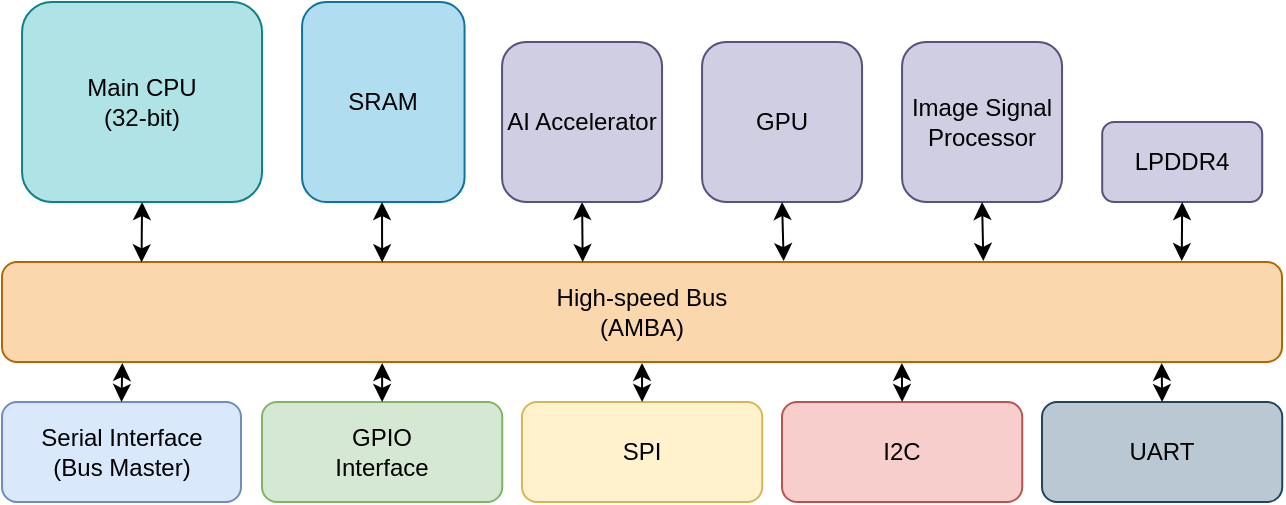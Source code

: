 <mxfile version="24.7.13">
  <diagram name="Page-1" id="7c7Gsr3EZ65wrOukpcMr">
    <mxGraphModel dx="1392" dy="1414" grid="1" gridSize="10" guides="1" tooltips="1" connect="1" arrows="1" fold="1" page="0" pageScale="1" pageWidth="850" pageHeight="1100" math="0" shadow="0">
      <root>
        <mxCell id="0" />
        <mxCell id="1" parent="0" />
        <mxCell id="WEE4pHvyWrbr1R9gSWEm-3" value="&lt;div&gt;High-speed Bus&lt;/div&gt;&lt;div&gt;(AMBA)&lt;br&gt;&lt;/div&gt;" style="rounded=1;whiteSpace=wrap;html=1;points=[[0.09,0,0,0,0]];fillColor=#fad7ac;strokeColor=#b46504;" vertex="1" parent="1">
          <mxGeometry x="-40" y="-530" width="640" height="50" as="geometry" />
        </mxCell>
        <mxCell id="WEE4pHvyWrbr1R9gSWEm-4" value="&lt;div&gt;Main CPU&lt;/div&gt;&lt;div&gt;(32-bit)&lt;br&gt;&lt;/div&gt;" style="rounded=1;whiteSpace=wrap;html=1;fillColor=#b0e3e6;strokeColor=#0e8088;" vertex="1" parent="1">
          <mxGeometry x="-29.97" y="-660" width="120" height="100" as="geometry" />
        </mxCell>
        <mxCell id="WEE4pHvyWrbr1R9gSWEm-5" value="SRAM" style="rounded=1;whiteSpace=wrap;html=1;fillColor=#b1ddf0;strokeColor=#10739e;" vertex="1" parent="1">
          <mxGeometry x="110.03" y="-660" width="81.25" height="100" as="geometry" />
        </mxCell>
        <mxCell id="WEE4pHvyWrbr1R9gSWEm-6" value="&lt;div&gt;Serial Interface&lt;/div&gt;&lt;div&gt;(Bus Master)&lt;br&gt;&lt;/div&gt;" style="rounded=1;whiteSpace=wrap;html=1;fillColor=#dae8fc;strokeColor=#6c8ebf;" vertex="1" parent="1">
          <mxGeometry x="-40" y="-460" width="119.5" height="50" as="geometry" />
        </mxCell>
        <mxCell id="WEE4pHvyWrbr1R9gSWEm-9" value="&lt;div&gt;GPIO&lt;/div&gt;&lt;div&gt;Interface&lt;br&gt;&lt;/div&gt;" style="rounded=1;whiteSpace=wrap;html=1;fillColor=#d5e8d4;strokeColor=#82b366;" vertex="1" parent="1">
          <mxGeometry x="90" y="-460" width="120.13" height="50" as="geometry" />
        </mxCell>
        <mxCell id="WEE4pHvyWrbr1R9gSWEm-11" value="SPI" style="rounded=1;whiteSpace=wrap;html=1;fillColor=#fff2cc;strokeColor=#d6b656;" vertex="1" parent="1">
          <mxGeometry x="220" y="-460" width="120.13" height="50" as="geometry" />
        </mxCell>
        <mxCell id="WEE4pHvyWrbr1R9gSWEm-24" style="edgeStyle=orthogonalEdgeStyle;rounded=0;orthogonalLoop=1;jettySize=auto;html=1;exitX=0.5;exitY=1;exitDx=0;exitDy=0;entryX=0.438;entryY=0;entryDx=0;entryDy=0;entryPerimeter=0;startArrow=classic;startFill=1;" edge="1" parent="1" source="WEE4pHvyWrbr1R9gSWEm-12">
          <mxGeometry relative="1" as="geometry">
            <mxPoint x="250.35" y="-530" as="targetPoint" />
          </mxGeometry>
        </mxCell>
        <mxCell id="WEE4pHvyWrbr1R9gSWEm-12" value="AI Accelerator" style="rounded=1;whiteSpace=wrap;html=1;fillColor=#d0cee2;strokeColor=#56517e;" vertex="1" parent="1">
          <mxGeometry x="210.03" y="-640" width="80" height="80" as="geometry" />
        </mxCell>
        <mxCell id="WEE4pHvyWrbr1R9gSWEm-13" value="GPU" style="rounded=1;whiteSpace=wrap;html=1;fillColor=#d0cee2;strokeColor=#56517e;" vertex="1" parent="1">
          <mxGeometry x="310.03" y="-640" width="80" height="80" as="geometry" />
        </mxCell>
        <mxCell id="WEE4pHvyWrbr1R9gSWEm-17" value="I2C" style="rounded=1;whiteSpace=wrap;html=1;fillColor=#f8cecc;strokeColor=#b85450;" vertex="1" parent="1">
          <mxGeometry x="350" y="-460" width="120.13" height="50" as="geometry" />
        </mxCell>
        <mxCell id="WEE4pHvyWrbr1R9gSWEm-18" value="UART" style="rounded=1;whiteSpace=wrap;html=1;fillColor=#bac8d3;strokeColor=#23445d;" vertex="1" parent="1">
          <mxGeometry x="480" y="-460" width="120.13" height="50" as="geometry" />
        </mxCell>
        <mxCell id="WEE4pHvyWrbr1R9gSWEm-20" style="edgeStyle=orthogonalEdgeStyle;rounded=0;orthogonalLoop=1;jettySize=auto;html=1;exitX=0.5;exitY=1;exitDx=0;exitDy=0;entryX=0.109;entryY=0.004;entryDx=0;entryDy=0;entryPerimeter=0;startArrow=classic;startFill=1;" edge="1" parent="1" source="WEE4pHvyWrbr1R9gSWEm-4" target="WEE4pHvyWrbr1R9gSWEm-3">
          <mxGeometry relative="1" as="geometry">
            <mxPoint x="27.63" y="-530" as="targetPoint" />
          </mxGeometry>
        </mxCell>
        <mxCell id="WEE4pHvyWrbr1R9gSWEm-21" value="" style="ellipse;whiteSpace=wrap;html=1;aspect=fixed;" vertex="1" parent="1">
          <mxGeometry x="150.03" y="-530" as="geometry" />
        </mxCell>
        <mxCell id="WEE4pHvyWrbr1R9gSWEm-22" style="edgeStyle=orthogonalEdgeStyle;rounded=0;orthogonalLoop=1;jettySize=auto;html=1;entryX=0.297;entryY=0.003;entryDx=0;entryDy=0;entryPerimeter=0;startArrow=classic;startFill=1;" edge="1" parent="1" target="WEE4pHvyWrbr1R9gSWEm-3">
          <mxGeometry relative="1" as="geometry">
            <mxPoint x="150" y="-560" as="sourcePoint" />
            <mxPoint x="149.23" y="-530.1" as="targetPoint" />
          </mxGeometry>
        </mxCell>
        <mxCell id="WEE4pHvyWrbr1R9gSWEm-26" style="edgeStyle=orthogonalEdgeStyle;rounded=0;orthogonalLoop=1;jettySize=auto;html=1;exitX=0.5;exitY=1;exitDx=0;exitDy=0;entryX=0.595;entryY=-0.009;entryDx=0;entryDy=0;entryPerimeter=0;startArrow=classic;startFill=1;" edge="1" parent="1" source="WEE4pHvyWrbr1R9gSWEm-13">
          <mxGeometry relative="1" as="geometry">
            <mxPoint x="350.83" y="-530.45" as="targetPoint" />
          </mxGeometry>
        </mxCell>
        <mxCell id="WEE4pHvyWrbr1R9gSWEm-27" style="edgeStyle=orthogonalEdgeStyle;rounded=0;orthogonalLoop=1;jettySize=auto;html=1;exitX=0.5;exitY=0;exitDx=0;exitDy=0;entryX=0.498;entryY=-0.014;entryDx=0;entryDy=0;entryPerimeter=0;" edge="1" parent="1" source="WEE4pHvyWrbr1R9gSWEm-6" target="WEE4pHvyWrbr1R9gSWEm-6">
          <mxGeometry relative="1" as="geometry" />
        </mxCell>
        <mxCell id="WEE4pHvyWrbr1R9gSWEm-28" style="edgeStyle=orthogonalEdgeStyle;rounded=0;orthogonalLoop=1;jettySize=auto;html=1;exitX=0.5;exitY=0;exitDx=0;exitDy=0;entryX=0.094;entryY=1.01;entryDx=0;entryDy=0;entryPerimeter=0;startArrow=classic;startFill=1;" edge="1" parent="1" source="WEE4pHvyWrbr1R9gSWEm-6" target="WEE4pHvyWrbr1R9gSWEm-3">
          <mxGeometry relative="1" as="geometry" />
        </mxCell>
        <mxCell id="WEE4pHvyWrbr1R9gSWEm-29" style="edgeStyle=orthogonalEdgeStyle;rounded=0;orthogonalLoop=1;jettySize=auto;html=1;exitX=0.5;exitY=0;exitDx=0;exitDy=0;entryX=0.297;entryY=1.01;entryDx=0;entryDy=0;entryPerimeter=0;startArrow=classic;startFill=1;" edge="1" parent="1" source="WEE4pHvyWrbr1R9gSWEm-9" target="WEE4pHvyWrbr1R9gSWEm-3">
          <mxGeometry relative="1" as="geometry" />
        </mxCell>
        <mxCell id="WEE4pHvyWrbr1R9gSWEm-30" style="edgeStyle=orthogonalEdgeStyle;rounded=0;orthogonalLoop=1;jettySize=auto;html=1;exitX=0.5;exitY=0;exitDx=0;exitDy=0;entryX=0.5;entryY=1.009;entryDx=0;entryDy=0;entryPerimeter=0;startArrow=classic;startFill=1;" edge="1" parent="1" source="WEE4pHvyWrbr1R9gSWEm-11" target="WEE4pHvyWrbr1R9gSWEm-3">
          <mxGeometry relative="1" as="geometry" />
        </mxCell>
        <mxCell id="WEE4pHvyWrbr1R9gSWEm-31" style="edgeStyle=orthogonalEdgeStyle;rounded=0;orthogonalLoop=1;jettySize=auto;html=1;exitX=0.5;exitY=0;exitDx=0;exitDy=0;entryX=0.703;entryY=1.009;entryDx=0;entryDy=0;entryPerimeter=0;startArrow=classic;startFill=1;" edge="1" parent="1" source="WEE4pHvyWrbr1R9gSWEm-17" target="WEE4pHvyWrbr1R9gSWEm-3">
          <mxGeometry relative="1" as="geometry" />
        </mxCell>
        <mxCell id="WEE4pHvyWrbr1R9gSWEm-32" style="edgeStyle=orthogonalEdgeStyle;rounded=0;orthogonalLoop=1;jettySize=auto;html=1;exitX=0.5;exitY=0;exitDx=0;exitDy=0;entryX=0.906;entryY=1.009;entryDx=0;entryDy=0;entryPerimeter=0;startArrow=classic;startFill=1;" edge="1" parent="1" source="WEE4pHvyWrbr1R9gSWEm-18" target="WEE4pHvyWrbr1R9gSWEm-3">
          <mxGeometry relative="1" as="geometry" />
        </mxCell>
        <mxCell id="WEE4pHvyWrbr1R9gSWEm-33" value="&lt;div&gt;Image Signal&lt;/div&gt;&lt;div&gt;Processor&lt;br&gt;&lt;/div&gt;" style="rounded=1;whiteSpace=wrap;html=1;fillColor=#d0cee2;strokeColor=#56517e;" vertex="1" parent="1">
          <mxGeometry x="410.03" y="-640" width="80" height="80" as="geometry" />
        </mxCell>
        <mxCell id="WEE4pHvyWrbr1R9gSWEm-34" value="LPDDR4" style="rounded=1;whiteSpace=wrap;html=1;fillColor=#d0cee2;strokeColor=#56517e;" vertex="1" parent="1">
          <mxGeometry x="510.1" y="-600" width="80" height="40" as="geometry" />
        </mxCell>
        <mxCell id="WEE4pHvyWrbr1R9gSWEm-35" style="edgeStyle=orthogonalEdgeStyle;rounded=0;orthogonalLoop=1;jettySize=auto;html=1;exitX=0.5;exitY=1;exitDx=0;exitDy=0;entryX=0.751;entryY=-0.011;entryDx=0;entryDy=0;entryPerimeter=0;startArrow=classic;startFill=1;" edge="1" parent="1" source="WEE4pHvyWrbr1R9gSWEm-33">
          <mxGeometry relative="1" as="geometry">
            <mxPoint x="450.67" y="-530.55" as="targetPoint" />
          </mxGeometry>
        </mxCell>
        <mxCell id="WEE4pHvyWrbr1R9gSWEm-37" style="edgeStyle=orthogonalEdgeStyle;rounded=0;orthogonalLoop=1;jettySize=auto;html=1;exitX=0.5;exitY=1;exitDx=0;exitDy=0;entryX=0.906;entryY=-0.009;entryDx=0;entryDy=0;entryPerimeter=0;startArrow=classic;startFill=1;" edge="1" parent="1" source="WEE4pHvyWrbr1R9gSWEm-34">
          <mxGeometry relative="1" as="geometry">
            <mxPoint x="549.87" y="-530.45" as="targetPoint" />
          </mxGeometry>
        </mxCell>
      </root>
    </mxGraphModel>
  </diagram>
</mxfile>
